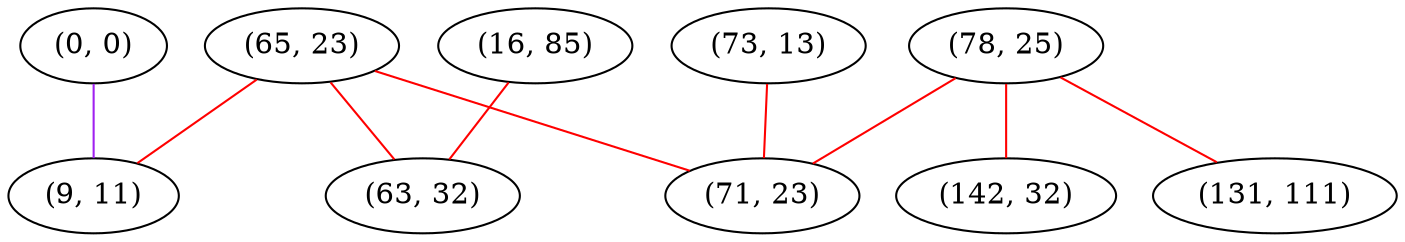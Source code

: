 graph "" {
"(73, 13)";
"(0, 0)";
"(65, 23)";
"(78, 25)";
"(9, 11)";
"(16, 85)";
"(131, 111)";
"(63, 32)";
"(71, 23)";
"(142, 32)";
"(73, 13)" -- "(71, 23)"  [color=red, key=0, weight=1];
"(0, 0)" -- "(9, 11)"  [color=purple, key=0, weight=4];
"(65, 23)" -- "(9, 11)"  [color=red, key=0, weight=1];
"(65, 23)" -- "(63, 32)"  [color=red, key=0, weight=1];
"(65, 23)" -- "(71, 23)"  [color=red, key=0, weight=1];
"(78, 25)" -- "(131, 111)"  [color=red, key=0, weight=1];
"(78, 25)" -- "(71, 23)"  [color=red, key=0, weight=1];
"(78, 25)" -- "(142, 32)"  [color=red, key=0, weight=1];
"(16, 85)" -- "(63, 32)"  [color=red, key=0, weight=1];
}
